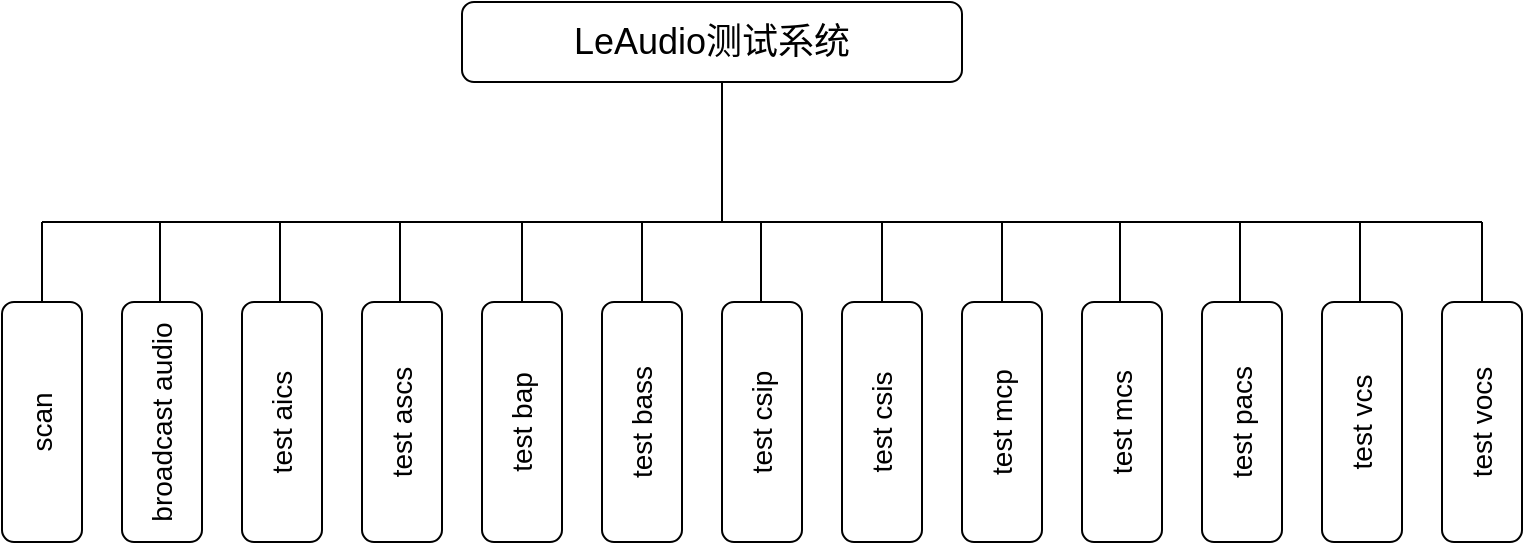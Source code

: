 <mxfile version="21.2.3" type="github">
  <diagram name="第 1 页" id="Q_nt-3nF6o_tLzo69s9r">
    <mxGraphModel dx="1093" dy="711" grid="1" gridSize="10" guides="1" tooltips="1" connect="1" arrows="1" fold="1" page="1" pageScale="1" pageWidth="827" pageHeight="1169" math="0" shadow="0">
      <root>
        <mxCell id="0" />
        <mxCell id="1" parent="0" />
        <mxCell id="9zCbOaHEFqsVXfpRO51t-1" value="&lt;font style=&quot;font-size: 14px;&quot;&gt;scan&lt;/font&gt;" style="rounded=1;whiteSpace=wrap;html=1;rotation=-90;" vertex="1" parent="1">
          <mxGeometry y="480" width="120" height="40" as="geometry" />
        </mxCell>
        <mxCell id="9zCbOaHEFqsVXfpRO51t-2" value="&lt;font style=&quot;font-size: 14px;&quot;&gt;broadcast audio&lt;/font&gt;" style="rounded=1;whiteSpace=wrap;html=1;rotation=-90;" vertex="1" parent="1">
          <mxGeometry x="60" y="480" width="120" height="40" as="geometry" />
        </mxCell>
        <mxCell id="9zCbOaHEFqsVXfpRO51t-3" value="&lt;font style=&quot;font-size: 14px;&quot;&gt;test aics&lt;/font&gt;" style="rounded=1;whiteSpace=wrap;html=1;rotation=-90;" vertex="1" parent="1">
          <mxGeometry x="120" y="480" width="120" height="40" as="geometry" />
        </mxCell>
        <mxCell id="9zCbOaHEFqsVXfpRO51t-4" value="&lt;font style=&quot;font-size: 14px;&quot;&gt;test ascs&lt;/font&gt;" style="rounded=1;whiteSpace=wrap;html=1;rotation=-90;" vertex="1" parent="1">
          <mxGeometry x="180" y="480" width="120" height="40" as="geometry" />
        </mxCell>
        <mxCell id="9zCbOaHEFqsVXfpRO51t-5" value="&lt;font style=&quot;font-size: 14px;&quot;&gt;test bap&lt;/font&gt;" style="rounded=1;whiteSpace=wrap;html=1;rotation=-90;" vertex="1" parent="1">
          <mxGeometry x="240" y="480" width="120" height="40" as="geometry" />
        </mxCell>
        <mxCell id="9zCbOaHEFqsVXfpRO51t-6" value="&lt;font style=&quot;font-size: 14px;&quot;&gt;test bass&lt;/font&gt;" style="rounded=1;whiteSpace=wrap;html=1;rotation=-90;" vertex="1" parent="1">
          <mxGeometry x="300" y="480" width="120" height="40" as="geometry" />
        </mxCell>
        <mxCell id="9zCbOaHEFqsVXfpRO51t-7" value="&lt;font style=&quot;font-size: 14px;&quot;&gt;test csip&lt;/font&gt;" style="rounded=1;whiteSpace=wrap;html=1;rotation=-90;" vertex="1" parent="1">
          <mxGeometry x="360" y="480" width="120" height="40" as="geometry" />
        </mxCell>
        <mxCell id="9zCbOaHEFqsVXfpRO51t-8" value="&lt;font style=&quot;font-size: 14px;&quot;&gt;test csis&lt;/font&gt;" style="rounded=1;whiteSpace=wrap;html=1;rotation=-90;" vertex="1" parent="1">
          <mxGeometry x="420" y="480" width="120" height="40" as="geometry" />
        </mxCell>
        <mxCell id="9zCbOaHEFqsVXfpRO51t-9" value="&lt;font style=&quot;font-size: 14px;&quot;&gt;test mcp&lt;/font&gt;" style="rounded=1;whiteSpace=wrap;html=1;rotation=-90;" vertex="1" parent="1">
          <mxGeometry x="480" y="480" width="120" height="40" as="geometry" />
        </mxCell>
        <mxCell id="9zCbOaHEFqsVXfpRO51t-10" value="&lt;font style=&quot;font-size: 14px;&quot;&gt;test mcs&lt;/font&gt;" style="rounded=1;whiteSpace=wrap;html=1;rotation=-90;" vertex="1" parent="1">
          <mxGeometry x="540" y="480" width="120" height="40" as="geometry" />
        </mxCell>
        <mxCell id="9zCbOaHEFqsVXfpRO51t-11" value="&lt;font style=&quot;font-size: 14px;&quot;&gt;test pacs&lt;/font&gt;" style="rounded=1;whiteSpace=wrap;html=1;rotation=-90;" vertex="1" parent="1">
          <mxGeometry x="600" y="480" width="120" height="40" as="geometry" />
        </mxCell>
        <mxCell id="9zCbOaHEFqsVXfpRO51t-12" value="&lt;font style=&quot;font-size: 14px;&quot;&gt;test vcs&lt;/font&gt;" style="rounded=1;whiteSpace=wrap;html=1;rotation=-90;" vertex="1" parent="1">
          <mxGeometry x="660" y="480" width="120" height="40" as="geometry" />
        </mxCell>
        <mxCell id="9zCbOaHEFqsVXfpRO51t-15" value="&lt;font style=&quot;font-size: 18px;&quot;&gt;LeAudio测试系统&lt;/font&gt;" style="rounded=1;whiteSpace=wrap;html=1;" vertex="1" parent="1">
          <mxGeometry x="270" y="290" width="250" height="40" as="geometry" />
        </mxCell>
        <mxCell id="9zCbOaHEFqsVXfpRO51t-16" value="&lt;font style=&quot;font-size: 14px;&quot;&gt;test vocs&lt;/font&gt;" style="rounded=1;whiteSpace=wrap;html=1;rotation=-90;" vertex="1" parent="1">
          <mxGeometry x="720" y="480" width="120" height="40" as="geometry" />
        </mxCell>
        <mxCell id="9zCbOaHEFqsVXfpRO51t-24" value="" style="endArrow=none;html=1;rounded=0;" edge="1" parent="1">
          <mxGeometry width="50" height="50" relative="1" as="geometry">
            <mxPoint x="60" y="400" as="sourcePoint" />
            <mxPoint x="780" y="400" as="targetPoint" />
          </mxGeometry>
        </mxCell>
        <mxCell id="9zCbOaHEFqsVXfpRO51t-25" value="" style="endArrow=none;html=1;rounded=0;" edge="1" parent="1">
          <mxGeometry width="50" height="50" relative="1" as="geometry">
            <mxPoint x="60" y="440" as="sourcePoint" />
            <mxPoint x="60" y="400" as="targetPoint" />
          </mxGeometry>
        </mxCell>
        <mxCell id="9zCbOaHEFqsVXfpRO51t-26" value="" style="endArrow=none;html=1;rounded=0;" edge="1" parent="1">
          <mxGeometry width="50" height="50" relative="1" as="geometry">
            <mxPoint x="780" y="440" as="sourcePoint" />
            <mxPoint x="780" y="400" as="targetPoint" />
          </mxGeometry>
        </mxCell>
        <mxCell id="9zCbOaHEFqsVXfpRO51t-27" value="" style="endArrow=none;html=1;rounded=0;" edge="1" parent="1">
          <mxGeometry width="50" height="50" relative="1" as="geometry">
            <mxPoint x="719" y="440" as="sourcePoint" />
            <mxPoint x="719" y="400" as="targetPoint" />
          </mxGeometry>
        </mxCell>
        <mxCell id="9zCbOaHEFqsVXfpRO51t-28" value="" style="endArrow=none;html=1;rounded=0;" edge="1" parent="1">
          <mxGeometry width="50" height="50" relative="1" as="geometry">
            <mxPoint x="659" y="440" as="sourcePoint" />
            <mxPoint x="659" y="400" as="targetPoint" />
          </mxGeometry>
        </mxCell>
        <mxCell id="9zCbOaHEFqsVXfpRO51t-29" value="" style="endArrow=none;html=1;rounded=0;" edge="1" parent="1">
          <mxGeometry width="50" height="50" relative="1" as="geometry">
            <mxPoint x="599" y="440" as="sourcePoint" />
            <mxPoint x="599" y="400" as="targetPoint" />
          </mxGeometry>
        </mxCell>
        <mxCell id="9zCbOaHEFqsVXfpRO51t-30" value="" style="endArrow=none;html=1;rounded=0;" edge="1" parent="1">
          <mxGeometry width="50" height="50" relative="1" as="geometry">
            <mxPoint x="540" y="440" as="sourcePoint" />
            <mxPoint x="540" y="400" as="targetPoint" />
          </mxGeometry>
        </mxCell>
        <mxCell id="9zCbOaHEFqsVXfpRO51t-31" value="" style="endArrow=none;html=1;rounded=0;" edge="1" parent="1">
          <mxGeometry width="50" height="50" relative="1" as="geometry">
            <mxPoint x="480" y="440" as="sourcePoint" />
            <mxPoint x="480" y="400" as="targetPoint" />
          </mxGeometry>
        </mxCell>
        <mxCell id="9zCbOaHEFqsVXfpRO51t-32" value="" style="endArrow=none;html=1;rounded=0;" edge="1" parent="1">
          <mxGeometry width="50" height="50" relative="1" as="geometry">
            <mxPoint x="419.5" y="440" as="sourcePoint" />
            <mxPoint x="419.5" y="400" as="targetPoint" />
          </mxGeometry>
        </mxCell>
        <mxCell id="9zCbOaHEFqsVXfpRO51t-33" value="" style="endArrow=none;html=1;rounded=0;" edge="1" parent="1">
          <mxGeometry width="50" height="50" relative="1" as="geometry">
            <mxPoint x="360" y="440" as="sourcePoint" />
            <mxPoint x="360" y="400" as="targetPoint" />
          </mxGeometry>
        </mxCell>
        <mxCell id="9zCbOaHEFqsVXfpRO51t-34" value="" style="endArrow=none;html=1;rounded=0;" edge="1" parent="1">
          <mxGeometry width="50" height="50" relative="1" as="geometry">
            <mxPoint x="300" y="440" as="sourcePoint" />
            <mxPoint x="300" y="400" as="targetPoint" />
          </mxGeometry>
        </mxCell>
        <mxCell id="9zCbOaHEFqsVXfpRO51t-36" value="" style="endArrow=none;html=1;rounded=0;" edge="1" parent="1">
          <mxGeometry width="50" height="50" relative="1" as="geometry">
            <mxPoint x="239" y="440" as="sourcePoint" />
            <mxPoint x="239" y="400" as="targetPoint" />
          </mxGeometry>
        </mxCell>
        <mxCell id="9zCbOaHEFqsVXfpRO51t-38" value="" style="endArrow=none;html=1;rounded=0;" edge="1" parent="1">
          <mxGeometry width="50" height="50" relative="1" as="geometry">
            <mxPoint x="179" y="440" as="sourcePoint" />
            <mxPoint x="179" y="400" as="targetPoint" />
          </mxGeometry>
        </mxCell>
        <mxCell id="9zCbOaHEFqsVXfpRO51t-39" value="" style="endArrow=none;html=1;rounded=0;" edge="1" parent="1">
          <mxGeometry width="50" height="50" relative="1" as="geometry">
            <mxPoint x="119" y="440" as="sourcePoint" />
            <mxPoint x="119" y="400" as="targetPoint" />
          </mxGeometry>
        </mxCell>
        <mxCell id="9zCbOaHEFqsVXfpRO51t-40" value="" style="endArrow=none;html=1;rounded=0;" edge="1" parent="1">
          <mxGeometry width="50" height="50" relative="1" as="geometry">
            <mxPoint x="400" y="400" as="sourcePoint" />
            <mxPoint x="400" y="330" as="targetPoint" />
          </mxGeometry>
        </mxCell>
      </root>
    </mxGraphModel>
  </diagram>
</mxfile>
